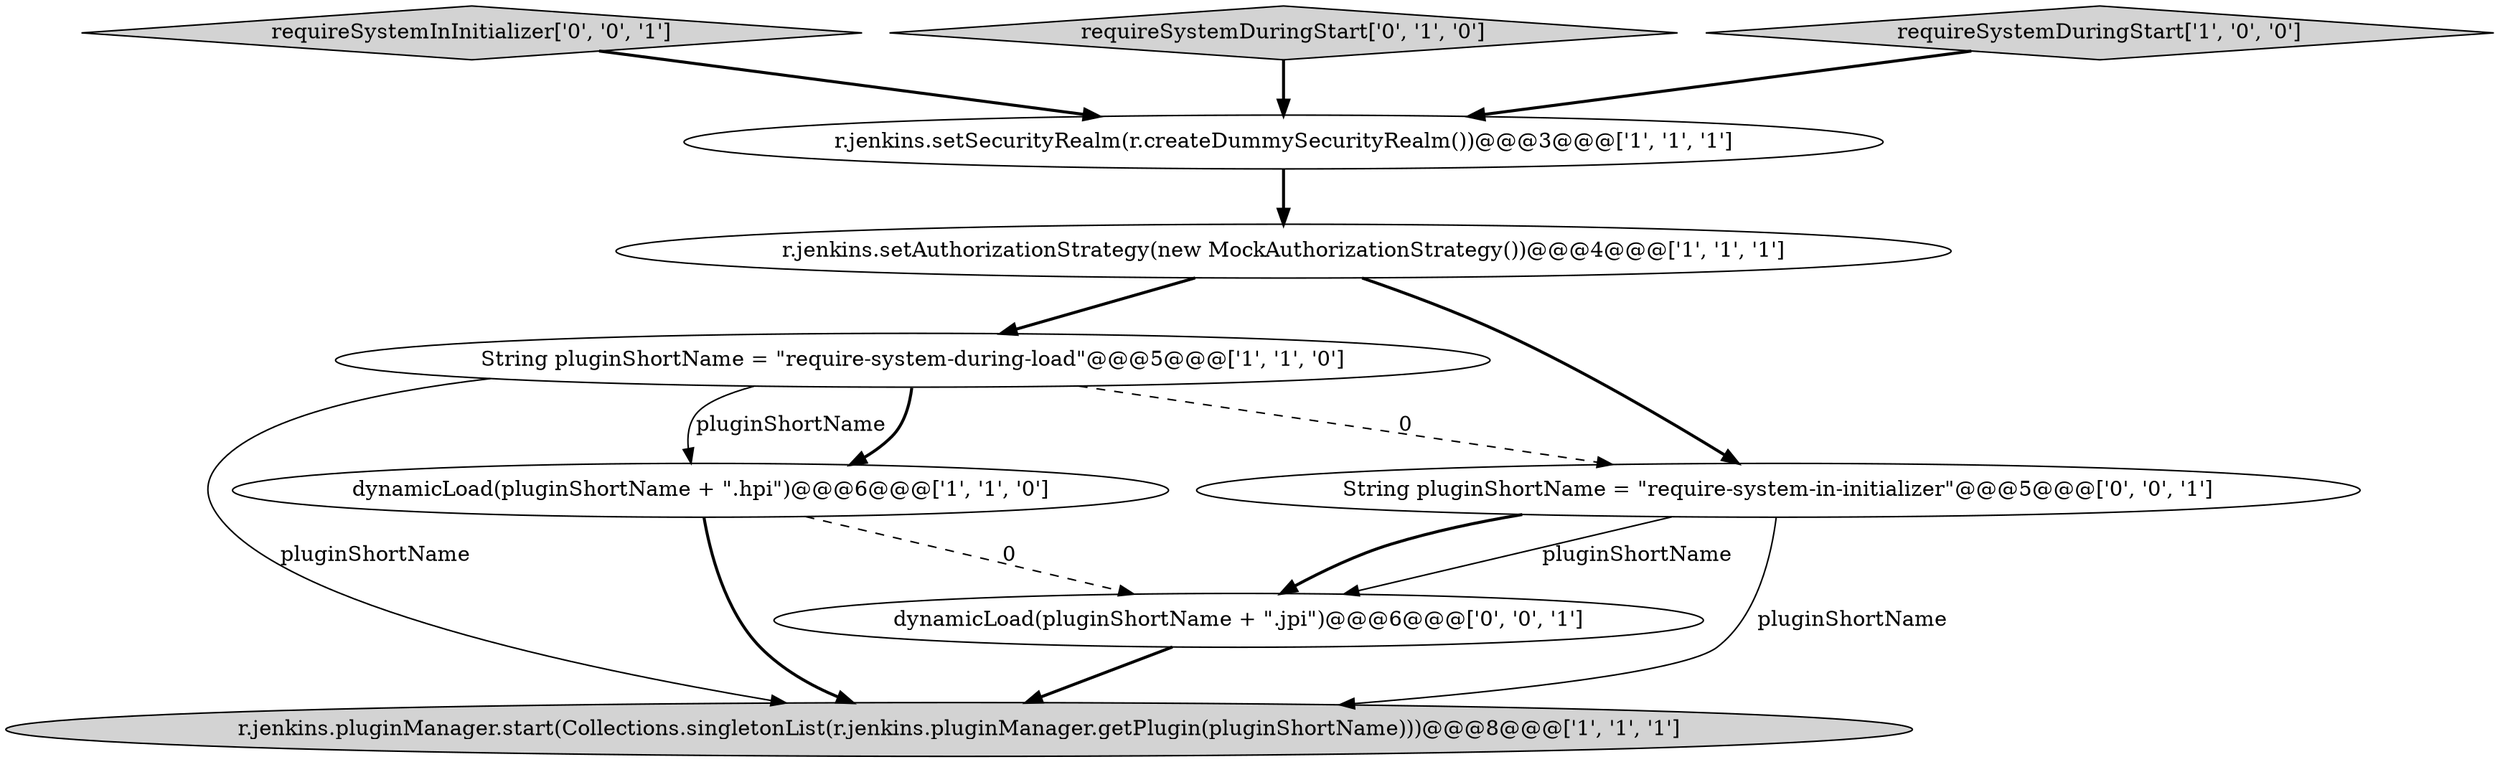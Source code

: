 digraph {
2 [style = filled, label = "dynamicLoad(pluginShortName + \".hpi\")@@@6@@@['1', '1', '0']", fillcolor = white, shape = ellipse image = "AAA0AAABBB1BBB"];
0 [style = filled, label = "r.jenkins.pluginManager.start(Collections.singletonList(r.jenkins.pluginManager.getPlugin(pluginShortName)))@@@8@@@['1', '1', '1']", fillcolor = lightgray, shape = ellipse image = "AAA0AAABBB1BBB"];
9 [style = filled, label = "requireSystemInInitializer['0', '0', '1']", fillcolor = lightgray, shape = diamond image = "AAA0AAABBB3BBB"];
6 [style = filled, label = "requireSystemDuringStart['0', '1', '0']", fillcolor = lightgray, shape = diamond image = "AAA0AAABBB2BBB"];
3 [style = filled, label = "r.jenkins.setAuthorizationStrategy(new MockAuthorizationStrategy())@@@4@@@['1', '1', '1']", fillcolor = white, shape = ellipse image = "AAA0AAABBB1BBB"];
4 [style = filled, label = "String pluginShortName = \"require-system-during-load\"@@@5@@@['1', '1', '0']", fillcolor = white, shape = ellipse image = "AAA0AAABBB1BBB"];
1 [style = filled, label = "requireSystemDuringStart['1', '0', '0']", fillcolor = lightgray, shape = diamond image = "AAA0AAABBB1BBB"];
5 [style = filled, label = "r.jenkins.setSecurityRealm(r.createDummySecurityRealm())@@@3@@@['1', '1', '1']", fillcolor = white, shape = ellipse image = "AAA0AAABBB1BBB"];
8 [style = filled, label = "String pluginShortName = \"require-system-in-initializer\"@@@5@@@['0', '0', '1']", fillcolor = white, shape = ellipse image = "AAA0AAABBB3BBB"];
7 [style = filled, label = "dynamicLoad(pluginShortName + \".jpi\")@@@6@@@['0', '0', '1']", fillcolor = white, shape = ellipse image = "AAA0AAABBB3BBB"];
1->5 [style = bold, label=""];
5->3 [style = bold, label=""];
9->5 [style = bold, label=""];
6->5 [style = bold, label=""];
2->0 [style = bold, label=""];
7->0 [style = bold, label=""];
4->0 [style = solid, label="pluginShortName"];
4->2 [style = bold, label=""];
4->2 [style = solid, label="pluginShortName"];
8->0 [style = solid, label="pluginShortName"];
2->7 [style = dashed, label="0"];
3->4 [style = bold, label=""];
3->8 [style = bold, label=""];
8->7 [style = bold, label=""];
4->8 [style = dashed, label="0"];
8->7 [style = solid, label="pluginShortName"];
}
